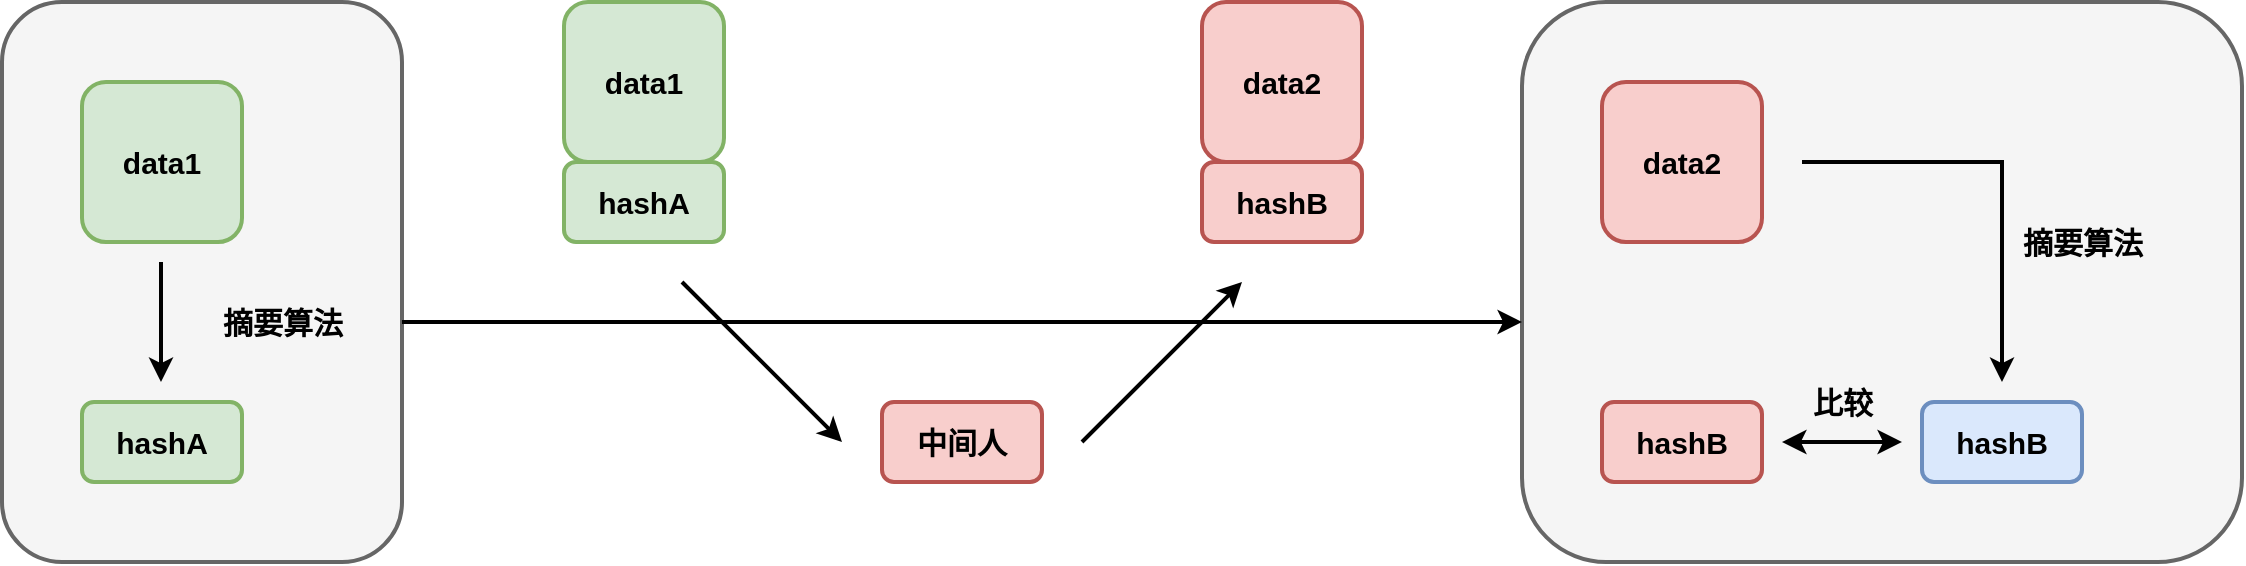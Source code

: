 <mxfile version="20.8.3" type="github">
  <diagram id="5XJ6cl70WtAlI0whU5AC" name="第 1 页">
    <mxGraphModel dx="641" dy="825" grid="1" gridSize="10" guides="1" tooltips="1" connect="1" arrows="1" fold="1" page="1" pageScale="1" pageWidth="827" pageHeight="1169" math="0" shadow="0">
      <root>
        <mxCell id="0" />
        <mxCell id="1" parent="0" />
        <mxCell id="3X-S7qRKHkHSU5lgg32S-32" value="" style="rounded=1;whiteSpace=wrap;html=1;strokeWidth=2;fillWeight=4;hachureGap=8;hachureAngle=45;fillColor=#f5f5f5;strokeColor=#666666;fontSize=15;fontStyle=1;fontColor=#333333;" vertex="1" parent="1">
          <mxGeometry x="1640" y="400" width="360" height="280" as="geometry" />
        </mxCell>
        <mxCell id="3X-S7qRKHkHSU5lgg32S-31" value="" style="rounded=1;whiteSpace=wrap;html=1;strokeWidth=2;fillWeight=4;hachureGap=8;hachureAngle=45;fillColor=#f5f5f5;strokeColor=#666666;fontSize=15;fontStyle=1;fontColor=#333333;" vertex="1" parent="1">
          <mxGeometry x="880" y="400" width="200" height="280" as="geometry" />
        </mxCell>
        <mxCell id="3X-S7qRKHkHSU5lgg32S-1" value="data1" style="rounded=1;whiteSpace=wrap;html=1;strokeWidth=2;fillWeight=4;hachureGap=8;hachureAngle=45;fillColor=#d5e8d4;strokeColor=#82b366;fontSize=15;fontStyle=1" vertex="1" parent="1">
          <mxGeometry x="920" y="440" width="80" height="80" as="geometry" />
        </mxCell>
        <mxCell id="3X-S7qRKHkHSU5lgg32S-2" value="hashA" style="rounded=1;whiteSpace=wrap;html=1;strokeWidth=2;fillWeight=4;hachureGap=8;hachureAngle=45;fillColor=#d5e8d4;strokeColor=#82b366;fontSize=15;fontStyle=1" vertex="1" parent="1">
          <mxGeometry x="920" y="600" width="80" height="40" as="geometry" />
        </mxCell>
        <mxCell id="3X-S7qRKHkHSU5lgg32S-7" value="" style="endArrow=classic;html=1;rounded=0;strokeWidth=2;" edge="1" parent="1">
          <mxGeometry width="50" height="50" relative="1" as="geometry">
            <mxPoint x="959.5" y="530" as="sourcePoint" />
            <mxPoint x="959.5" y="590" as="targetPoint" />
          </mxGeometry>
        </mxCell>
        <mxCell id="3X-S7qRKHkHSU5lgg32S-8" value="摘要算法" style="text;strokeColor=none;fillColor=none;html=1;fontSize=15;fontStyle=1;verticalAlign=middle;align=center;rounded=1;" vertex="1" parent="1">
          <mxGeometry x="980" y="540" width="80" height="40" as="geometry" />
        </mxCell>
        <mxCell id="3X-S7qRKHkHSU5lgg32S-9" value="" style="endArrow=classic;html=1;rounded=0;strokeWidth=2;fontSize=15;" edge="1" parent="1">
          <mxGeometry width="50" height="50" relative="1" as="geometry">
            <mxPoint x="1080" y="560" as="sourcePoint" />
            <mxPoint x="1640" y="560" as="targetPoint" />
          </mxGeometry>
        </mxCell>
        <mxCell id="3X-S7qRKHkHSU5lgg32S-10" value="data2" style="rounded=1;whiteSpace=wrap;html=1;strokeWidth=2;fillWeight=4;hachureGap=8;hachureAngle=45;fillColor=#f8cecc;strokeColor=#b85450;fontSize=15;fontStyle=1" vertex="1" parent="1">
          <mxGeometry x="1680" y="440" width="80" height="80" as="geometry" />
        </mxCell>
        <mxCell id="3X-S7qRKHkHSU5lgg32S-11" value="hashB" style="rounded=1;whiteSpace=wrap;html=1;strokeWidth=2;fillWeight=4;hachureGap=8;hachureAngle=45;fillColor=#f8cecc;strokeColor=#b85450;fontSize=15;fontStyle=1" vertex="1" parent="1">
          <mxGeometry x="1680" y="600" width="80" height="40" as="geometry" />
        </mxCell>
        <mxCell id="3X-S7qRKHkHSU5lgg32S-12" value="" style="endArrow=classic;html=1;rounded=0;strokeWidth=2;" edge="1" parent="1">
          <mxGeometry width="50" height="50" relative="1" as="geometry">
            <mxPoint x="1780" y="480" as="sourcePoint" />
            <mxPoint x="1880" y="590" as="targetPoint" />
            <Array as="points">
              <mxPoint x="1880" y="480" />
            </Array>
          </mxGeometry>
        </mxCell>
        <mxCell id="3X-S7qRKHkHSU5lgg32S-13" value="摘要算法" style="text;strokeColor=none;fillColor=none;html=1;fontSize=15;fontStyle=1;verticalAlign=middle;align=center;rounded=1;" vertex="1" parent="1">
          <mxGeometry x="1880" y="500" width="80" height="40" as="geometry" />
        </mxCell>
        <mxCell id="3X-S7qRKHkHSU5lgg32S-14" value="data1" style="rounded=1;whiteSpace=wrap;html=1;strokeWidth=2;fillWeight=4;hachureGap=8;hachureAngle=45;fillColor=#d5e8d4;strokeColor=#82b366;fontSize=15;fontStyle=1" vertex="1" parent="1">
          <mxGeometry x="1161" y="400" width="80" height="80" as="geometry" />
        </mxCell>
        <mxCell id="3X-S7qRKHkHSU5lgg32S-15" value="hashA" style="rounded=1;whiteSpace=wrap;html=1;strokeWidth=2;fillWeight=4;hachureGap=8;hachureAngle=45;fillColor=#d5e8d4;strokeColor=#82b366;fontSize=15;fontStyle=1" vertex="1" parent="1">
          <mxGeometry x="1161" y="480" width="80" height="40" as="geometry" />
        </mxCell>
        <mxCell id="3X-S7qRKHkHSU5lgg32S-17" value="data2" style="rounded=1;whiteSpace=wrap;html=1;strokeWidth=2;fillWeight=4;hachureGap=8;hachureAngle=45;fillColor=#f8cecc;strokeColor=#b85450;fontSize=15;fontStyle=1" vertex="1" parent="1">
          <mxGeometry x="1480" y="400" width="80" height="80" as="geometry" />
        </mxCell>
        <mxCell id="3X-S7qRKHkHSU5lgg32S-18" value="hashB" style="rounded=1;whiteSpace=wrap;html=1;strokeWidth=2;fillWeight=4;hachureGap=8;hachureAngle=45;fillColor=#f8cecc;strokeColor=#b85450;fontSize=15;fontStyle=1" vertex="1" parent="1">
          <mxGeometry x="1480" y="480" width="80" height="40" as="geometry" />
        </mxCell>
        <mxCell id="3X-S7qRKHkHSU5lgg32S-19" value="" style="endArrow=classic;html=1;rounded=0;strokeWidth=2;fontSize=15;" edge="1" parent="1">
          <mxGeometry width="50" height="50" relative="1" as="geometry">
            <mxPoint x="1220" y="540" as="sourcePoint" />
            <mxPoint x="1300" y="620" as="targetPoint" />
          </mxGeometry>
        </mxCell>
        <mxCell id="3X-S7qRKHkHSU5lgg32S-20" value="中间人" style="rounded=1;whiteSpace=wrap;html=1;strokeWidth=2;fillWeight=4;hachureGap=8;hachureAngle=45;fillColor=#f8cecc;strokeColor=#b85450;fontSize=15;fontStyle=1" vertex="1" parent="1">
          <mxGeometry x="1320" y="600" width="80" height="40" as="geometry" />
        </mxCell>
        <mxCell id="3X-S7qRKHkHSU5lgg32S-22" value="" style="endArrow=classic;html=1;rounded=0;strokeWidth=2;fontSize=15;" edge="1" parent="1">
          <mxGeometry width="50" height="50" relative="1" as="geometry">
            <mxPoint x="1420" y="620" as="sourcePoint" />
            <mxPoint x="1500" y="540" as="targetPoint" />
          </mxGeometry>
        </mxCell>
        <mxCell id="3X-S7qRKHkHSU5lgg32S-27" value="hashB" style="rounded=1;whiteSpace=wrap;html=1;strokeWidth=2;fillWeight=4;hachureGap=8;hachureAngle=45;fillColor=#dae8fc;strokeColor=#6c8ebf;fontSize=15;fontStyle=1" vertex="1" parent="1">
          <mxGeometry x="1840" y="600" width="80" height="40" as="geometry" />
        </mxCell>
        <mxCell id="3X-S7qRKHkHSU5lgg32S-28" value="" style="endArrow=classic;startArrow=classic;html=1;rounded=0;strokeWidth=2;fontSize=15;" edge="1" parent="1">
          <mxGeometry width="50" height="50" relative="1" as="geometry">
            <mxPoint x="1770" y="620" as="sourcePoint" />
            <mxPoint x="1830" y="620" as="targetPoint" />
          </mxGeometry>
        </mxCell>
        <mxCell id="3X-S7qRKHkHSU5lgg32S-29" value="比较" style="text;strokeColor=none;fillColor=none;html=1;fontSize=15;fontStyle=1;verticalAlign=middle;align=center;rounded=1;" vertex="1" parent="1">
          <mxGeometry x="1780" y="580" width="40" height="40" as="geometry" />
        </mxCell>
      </root>
    </mxGraphModel>
  </diagram>
</mxfile>

